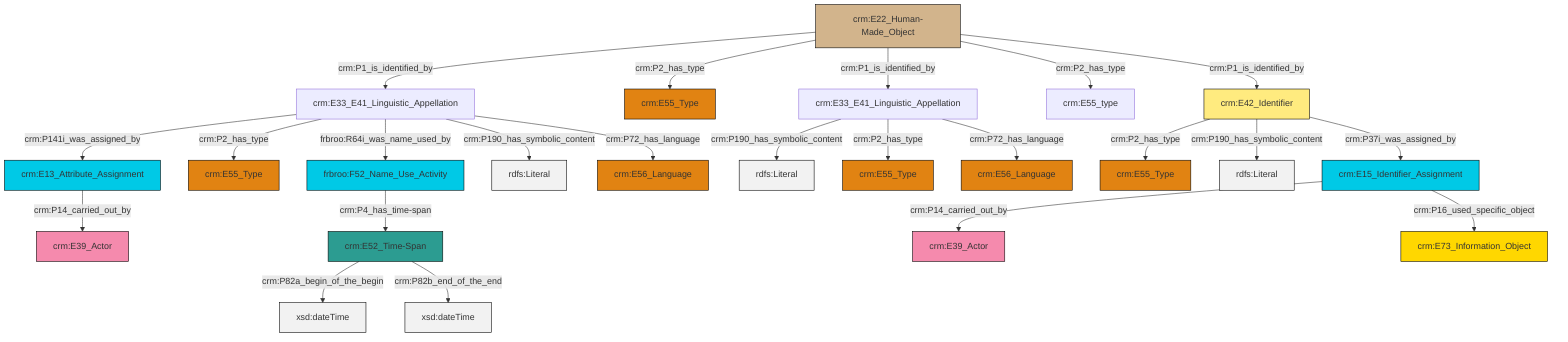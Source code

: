 graph TD
classDef Literal fill:#f2f2f2,stroke:#000000;
classDef CRM_Entity fill:#FFFFFF,stroke:#000000;
classDef Temporal_Entity fill:#00C9E6, stroke:#000000;
classDef Type fill:#E18312, stroke:#000000;
classDef Time-Span fill:#2C9C91, stroke:#000000;
classDef Appellation fill:#FFEB7F, stroke:#000000;
classDef Place fill:#008836, stroke:#000000;
classDef Persistent_Item fill:#B266B2, stroke:#000000;
classDef Conceptual_Object fill:#FFD700, stroke:#000000;
classDef Physical_Thing fill:#D2B48C, stroke:#000000;
classDef Actor fill:#f58aad, stroke:#000000;
classDef PC_Classes fill:#4ce600, stroke:#000000;
classDef Multi fill:#cccccc,stroke:#000000;

0["crm:E22_Human-Made_Object"]:::Physical_Thing -->|crm:P1_is_identified_by| 1["crm:E33_E41_Linguistic_Appellation"]:::Default
2["frbroo:F52_Name_Use_Activity"]:::Temporal_Entity -->|crm:P4_has_time-span| 3["crm:E52_Time-Span"]:::Time-Span
1["crm:E33_E41_Linguistic_Appellation"]:::Default -->|crm:P141i_was_assigned_by| 4["crm:E13_Attribute_Assignment"]:::Temporal_Entity
8["crm:E42_Identifier"]:::Appellation -->|crm:P2_has_type| 9["crm:E55_Type"]:::Type
10["crm:E15_Identifier_Assignment"]:::Temporal_Entity -->|crm:P14_carried_out_by| 11["crm:E39_Actor"]:::Actor
1["crm:E33_E41_Linguistic_Appellation"]:::Default -->|crm:P2_has_type| 12["crm:E55_Type"]:::Type
0["crm:E22_Human-Made_Object"]:::Physical_Thing -->|crm:P2_has_type| 17["crm:E55_Type"]:::Type
3["crm:E52_Time-Span"]:::Time-Span -->|crm:P82a_begin_of_the_begin| 18[xsd:dateTime]:::Literal
4["crm:E13_Attribute_Assignment"]:::Temporal_Entity -->|crm:P14_carried_out_by| 19["crm:E39_Actor"]:::Actor
1["crm:E33_E41_Linguistic_Appellation"]:::Default -->|frbroo:R64i_was_name_used_by| 2["frbroo:F52_Name_Use_Activity"]:::Temporal_Entity
3["crm:E52_Time-Span"]:::Time-Span -->|crm:P82b_end_of_the_end| 21[xsd:dateTime]:::Literal
15["crm:E33_E41_Linguistic_Appellation"]:::Default -->|crm:P190_has_symbolic_content| 22[rdfs:Literal]:::Literal
8["crm:E42_Identifier"]:::Appellation -->|crm:P190_has_symbolic_content| 28[rdfs:Literal]:::Literal
8["crm:E42_Identifier"]:::Appellation -->|crm:P37i_was_assigned_by| 10["crm:E15_Identifier_Assignment"]:::Temporal_Entity
10["crm:E15_Identifier_Assignment"]:::Temporal_Entity -->|crm:P16_used_specific_object| 13["crm:E73_Information_Object"]:::Conceptual_Object
0["crm:E22_Human-Made_Object"]:::Physical_Thing -->|crm:P1_is_identified_by| 15["crm:E33_E41_Linguistic_Appellation"]:::Default
0["crm:E22_Human-Made_Object"]:::Physical_Thing -->|crm:P2_has_type| 25["crm:E55_type"]:::Default
0["crm:E22_Human-Made_Object"]:::Physical_Thing -->|crm:P1_is_identified_by| 8["crm:E42_Identifier"]:::Appellation
15["crm:E33_E41_Linguistic_Appellation"]:::Default -->|crm:P2_has_type| 6["crm:E55_Type"]:::Type
15["crm:E33_E41_Linguistic_Appellation"]:::Default -->|crm:P72_has_language| 33["crm:E56_Language"]:::Type
1["crm:E33_E41_Linguistic_Appellation"]:::Default -->|crm:P190_has_symbolic_content| 38[rdfs:Literal]:::Literal
1["crm:E33_E41_Linguistic_Appellation"]:::Default -->|crm:P72_has_language| 39["crm:E56_Language"]:::Type
